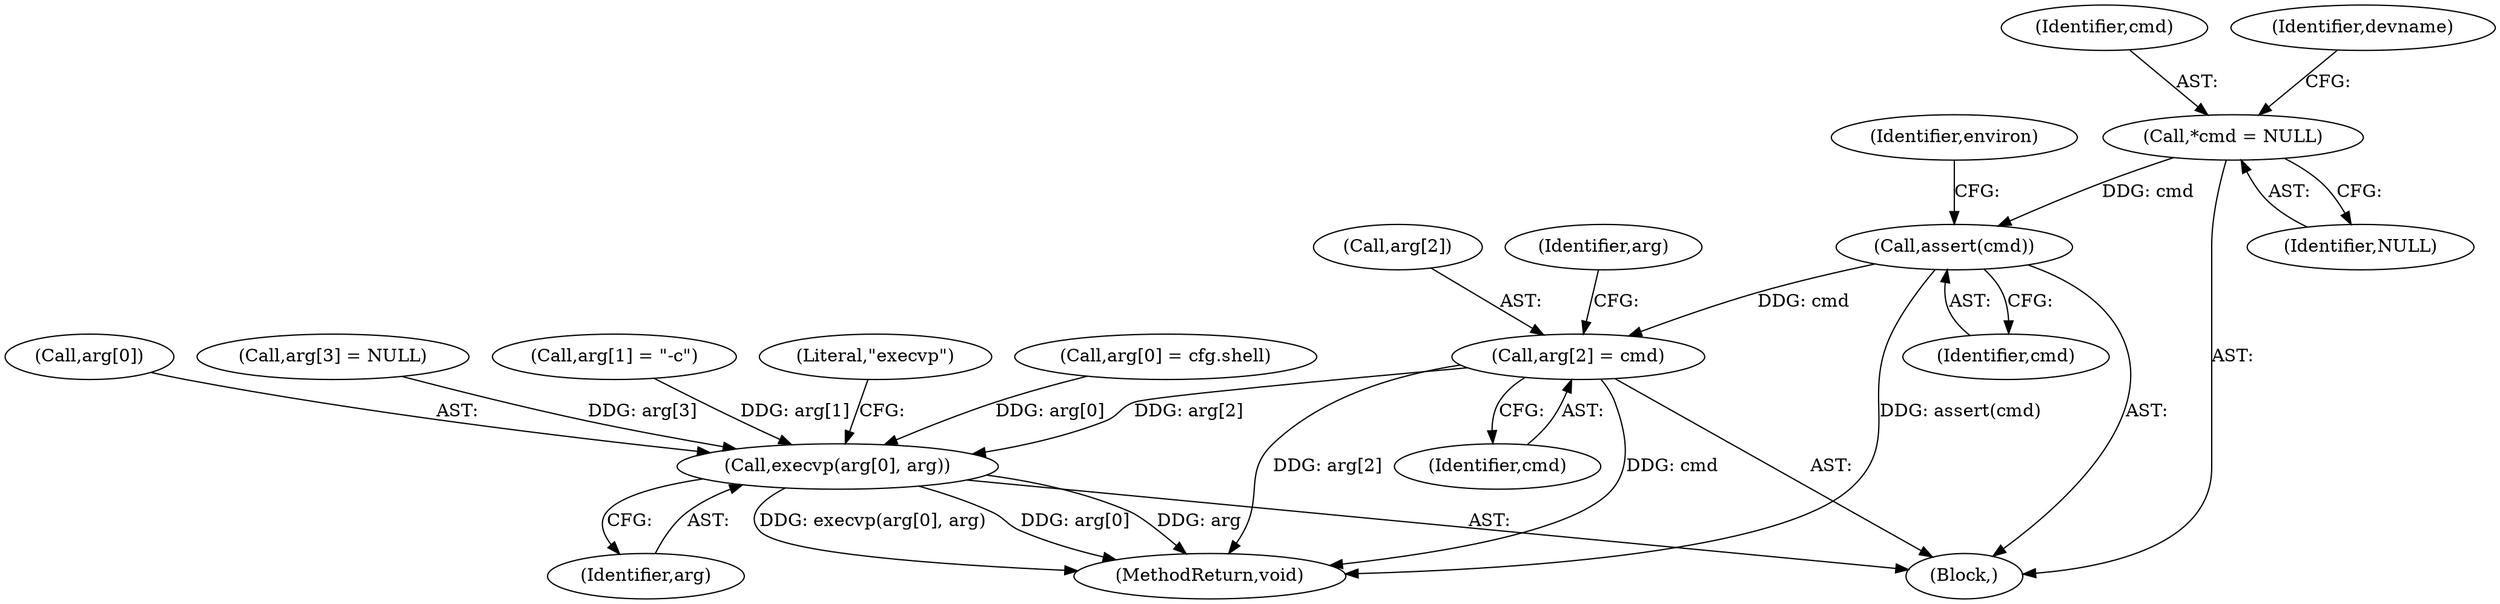 digraph "0_firejail_5d43fdcd215203868d440ffc42036f5f5ffc89fc@API" {
"1000382" [label="(Call,assert(cmd))"];
"1000325" [label="(Call,*cmd = NULL)"];
"1000433" [label="(Call,arg[2] = cmd)"];
"1000444" [label="(Call,execvp(arg[0], arg))"];
"1000383" [label="(Identifier,cmd)"];
"1000327" [label="(Identifier,NULL)"];
"1000434" [label="(Call,arg[2])"];
"1000325" [label="(Call,*cmd = NULL)"];
"1000444" [label="(Call,execvp(arg[0], arg))"];
"1000448" [label="(Identifier,arg)"];
"1000326" [label="(Identifier,cmd)"];
"1000382" [label="(Call,assert(cmd))"];
"1000385" [label="(Identifier,environ)"];
"1000440" [label="(Identifier,arg)"];
"1000450" [label="(Literal,\"execvp\")"];
"1000437" [label="(Identifier,cmd)"];
"1000421" [label="(Call,arg[0] = cfg.shell)"];
"1000445" [label="(Call,arg[0])"];
"1000433" [label="(Call,arg[2] = cmd)"];
"1000438" [label="(Call,arg[3] = NULL)"];
"1000106" [label="(Block,)"];
"1000451" [label="(MethodReturn,void)"];
"1000428" [label="(Call,arg[1] = \"-c\")"];
"1000329" [label="(Identifier,devname)"];
"1000382" -> "1000106"  [label="AST: "];
"1000382" -> "1000383"  [label="CFG: "];
"1000383" -> "1000382"  [label="AST: "];
"1000385" -> "1000382"  [label="CFG: "];
"1000382" -> "1000451"  [label="DDG: assert(cmd)"];
"1000325" -> "1000382"  [label="DDG: cmd"];
"1000382" -> "1000433"  [label="DDG: cmd"];
"1000325" -> "1000106"  [label="AST: "];
"1000325" -> "1000327"  [label="CFG: "];
"1000326" -> "1000325"  [label="AST: "];
"1000327" -> "1000325"  [label="AST: "];
"1000329" -> "1000325"  [label="CFG: "];
"1000433" -> "1000106"  [label="AST: "];
"1000433" -> "1000437"  [label="CFG: "];
"1000434" -> "1000433"  [label="AST: "];
"1000437" -> "1000433"  [label="AST: "];
"1000440" -> "1000433"  [label="CFG: "];
"1000433" -> "1000451"  [label="DDG: cmd"];
"1000433" -> "1000451"  [label="DDG: arg[2]"];
"1000433" -> "1000444"  [label="DDG: arg[2]"];
"1000444" -> "1000106"  [label="AST: "];
"1000444" -> "1000448"  [label="CFG: "];
"1000445" -> "1000444"  [label="AST: "];
"1000448" -> "1000444"  [label="AST: "];
"1000450" -> "1000444"  [label="CFG: "];
"1000444" -> "1000451"  [label="DDG: arg[0]"];
"1000444" -> "1000451"  [label="DDG: arg"];
"1000444" -> "1000451"  [label="DDG: execvp(arg[0], arg)"];
"1000421" -> "1000444"  [label="DDG: arg[0]"];
"1000438" -> "1000444"  [label="DDG: arg[3]"];
"1000428" -> "1000444"  [label="DDG: arg[1]"];
}
